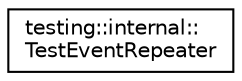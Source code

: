digraph "类继承关系图"
{
  edge [fontname="Helvetica",fontsize="10",labelfontname="Helvetica",labelfontsize="10"];
  node [fontname="Helvetica",fontsize="10",shape=record];
  rankdir="LR";
  Node0 [label="testing::internal::\lTestEventRepeater",height=0.2,width=0.4,color="black", fillcolor="white", style="filled",URL="$classtesting_1_1internal_1_1_test_event_repeater.html"];
}

